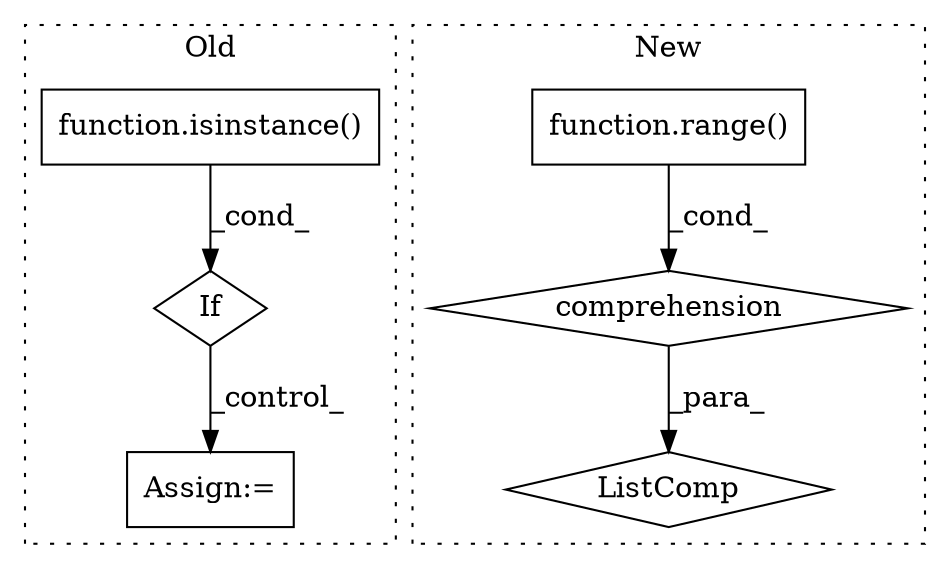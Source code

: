 digraph G {
subgraph cluster0 {
1 [label="function.isinstance()" a="75" s="919,944" l="11,1" shape="box"];
3 [label="Assign:=" a="68" s="970" l="3" shape="box"];
4 [label="If" a="96" s="916" l="3" shape="diamond"];
label = "Old";
style="dotted";
}
subgraph cluster1 {
2 [label="function.range()" a="75" s="1247,1254" l="6,1" shape="box"];
5 [label="comprehension" a="45" s="1238" l="3" shape="diamond"];
6 [label="ListComp" a="106" s="1224" l="32" shape="diamond"];
label = "New";
style="dotted";
}
1 -> 4 [label="_cond_"];
2 -> 5 [label="_cond_"];
4 -> 3 [label="_control_"];
5 -> 6 [label="_para_"];
}